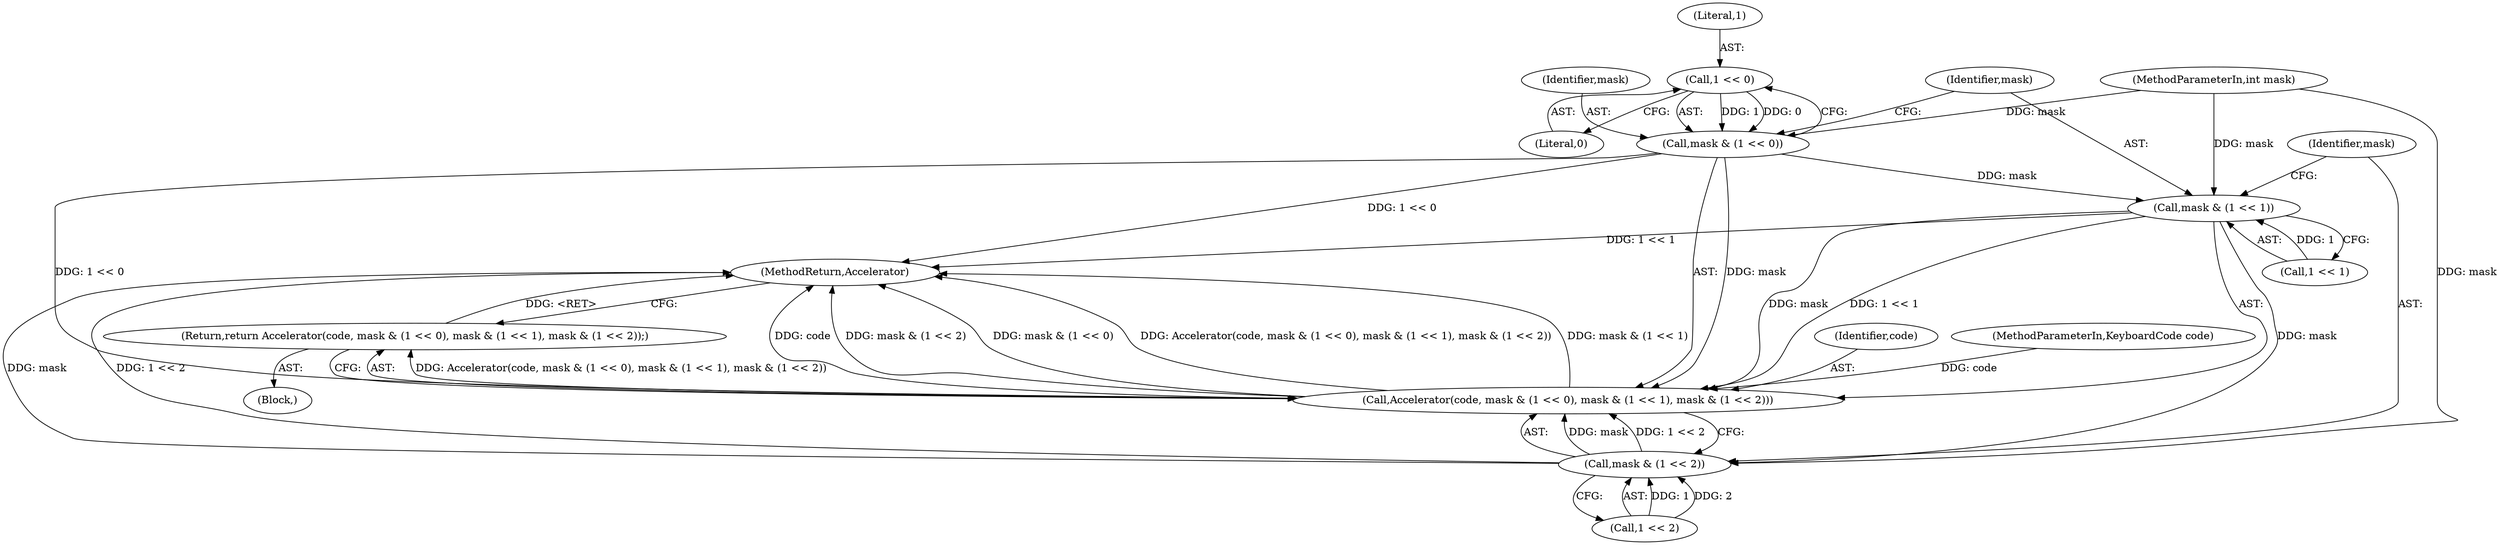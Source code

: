 digraph "1_Chrome_c4f40933f2cd7f975af63e56ea4cdcdc6c636f73_1@del" {
"1000109" [label="(Call,1 << 0)"];
"1000107" [label="(Call,mask & (1 << 0))"];
"1000105" [label="(Call,Accelerator(code, mask & (1 << 0), mask & (1 << 1), mask & (1 << 2)))"];
"1000104" [label="(Return,return Accelerator(code, mask & (1 << 0), mask & (1 << 1), mask & (1 << 2));)"];
"1000112" [label="(Call,mask & (1 << 1))"];
"1000117" [label="(Call,mask & (1 << 2))"];
"1000102" [label="(MethodParameterIn,int mask)"];
"1000105" [label="(Call,Accelerator(code, mask & (1 << 0), mask & (1 << 1), mask & (1 << 2)))"];
"1000111" [label="(Literal,0)"];
"1000117" [label="(Call,mask & (1 << 2))"];
"1000107" [label="(Call,mask & (1 << 0))"];
"1000118" [label="(Identifier,mask)"];
"1000106" [label="(Identifier,code)"];
"1000114" [label="(Call,1 << 1)"];
"1000103" [label="(Block,)"];
"1000108" [label="(Identifier,mask)"];
"1000104" [label="(Return,return Accelerator(code, mask & (1 << 0), mask & (1 << 1), mask & (1 << 2));)"];
"1000122" [label="(MethodReturn,Accelerator)"];
"1000113" [label="(Identifier,mask)"];
"1000110" [label="(Literal,1)"];
"1000109" [label="(Call,1 << 0)"];
"1000112" [label="(Call,mask & (1 << 1))"];
"1000119" [label="(Call,1 << 2)"];
"1000101" [label="(MethodParameterIn,KeyboardCode code)"];
"1000109" -> "1000107"  [label="AST: "];
"1000109" -> "1000111"  [label="CFG: "];
"1000110" -> "1000109"  [label="AST: "];
"1000111" -> "1000109"  [label="AST: "];
"1000107" -> "1000109"  [label="CFG: "];
"1000109" -> "1000107"  [label="DDG: 1"];
"1000109" -> "1000107"  [label="DDG: 0"];
"1000107" -> "1000105"  [label="AST: "];
"1000108" -> "1000107"  [label="AST: "];
"1000113" -> "1000107"  [label="CFG: "];
"1000107" -> "1000122"  [label="DDG: 1 << 0"];
"1000107" -> "1000105"  [label="DDG: mask"];
"1000107" -> "1000105"  [label="DDG: 1 << 0"];
"1000102" -> "1000107"  [label="DDG: mask"];
"1000107" -> "1000112"  [label="DDG: mask"];
"1000105" -> "1000104"  [label="AST: "];
"1000105" -> "1000117"  [label="CFG: "];
"1000106" -> "1000105"  [label="AST: "];
"1000112" -> "1000105"  [label="AST: "];
"1000117" -> "1000105"  [label="AST: "];
"1000104" -> "1000105"  [label="CFG: "];
"1000105" -> "1000122"  [label="DDG: mask & (1 << 2)"];
"1000105" -> "1000122"  [label="DDG: mask & (1 << 0)"];
"1000105" -> "1000122"  [label="DDG: Accelerator(code, mask & (1 << 0), mask & (1 << 1), mask & (1 << 2))"];
"1000105" -> "1000122"  [label="DDG: mask & (1 << 1)"];
"1000105" -> "1000122"  [label="DDG: code"];
"1000105" -> "1000104"  [label="DDG: Accelerator(code, mask & (1 << 0), mask & (1 << 1), mask & (1 << 2))"];
"1000101" -> "1000105"  [label="DDG: code"];
"1000112" -> "1000105"  [label="DDG: mask"];
"1000112" -> "1000105"  [label="DDG: 1 << 1"];
"1000117" -> "1000105"  [label="DDG: mask"];
"1000117" -> "1000105"  [label="DDG: 1 << 2"];
"1000104" -> "1000103"  [label="AST: "];
"1000122" -> "1000104"  [label="CFG: "];
"1000104" -> "1000122"  [label="DDG: <RET>"];
"1000112" -> "1000114"  [label="CFG: "];
"1000113" -> "1000112"  [label="AST: "];
"1000114" -> "1000112"  [label="AST: "];
"1000118" -> "1000112"  [label="CFG: "];
"1000112" -> "1000122"  [label="DDG: 1 << 1"];
"1000102" -> "1000112"  [label="DDG: mask"];
"1000114" -> "1000112"  [label="DDG: 1"];
"1000112" -> "1000117"  [label="DDG: mask"];
"1000117" -> "1000119"  [label="CFG: "];
"1000118" -> "1000117"  [label="AST: "];
"1000119" -> "1000117"  [label="AST: "];
"1000117" -> "1000122"  [label="DDG: mask"];
"1000117" -> "1000122"  [label="DDG: 1 << 2"];
"1000102" -> "1000117"  [label="DDG: mask"];
"1000119" -> "1000117"  [label="DDG: 1"];
"1000119" -> "1000117"  [label="DDG: 2"];
}
